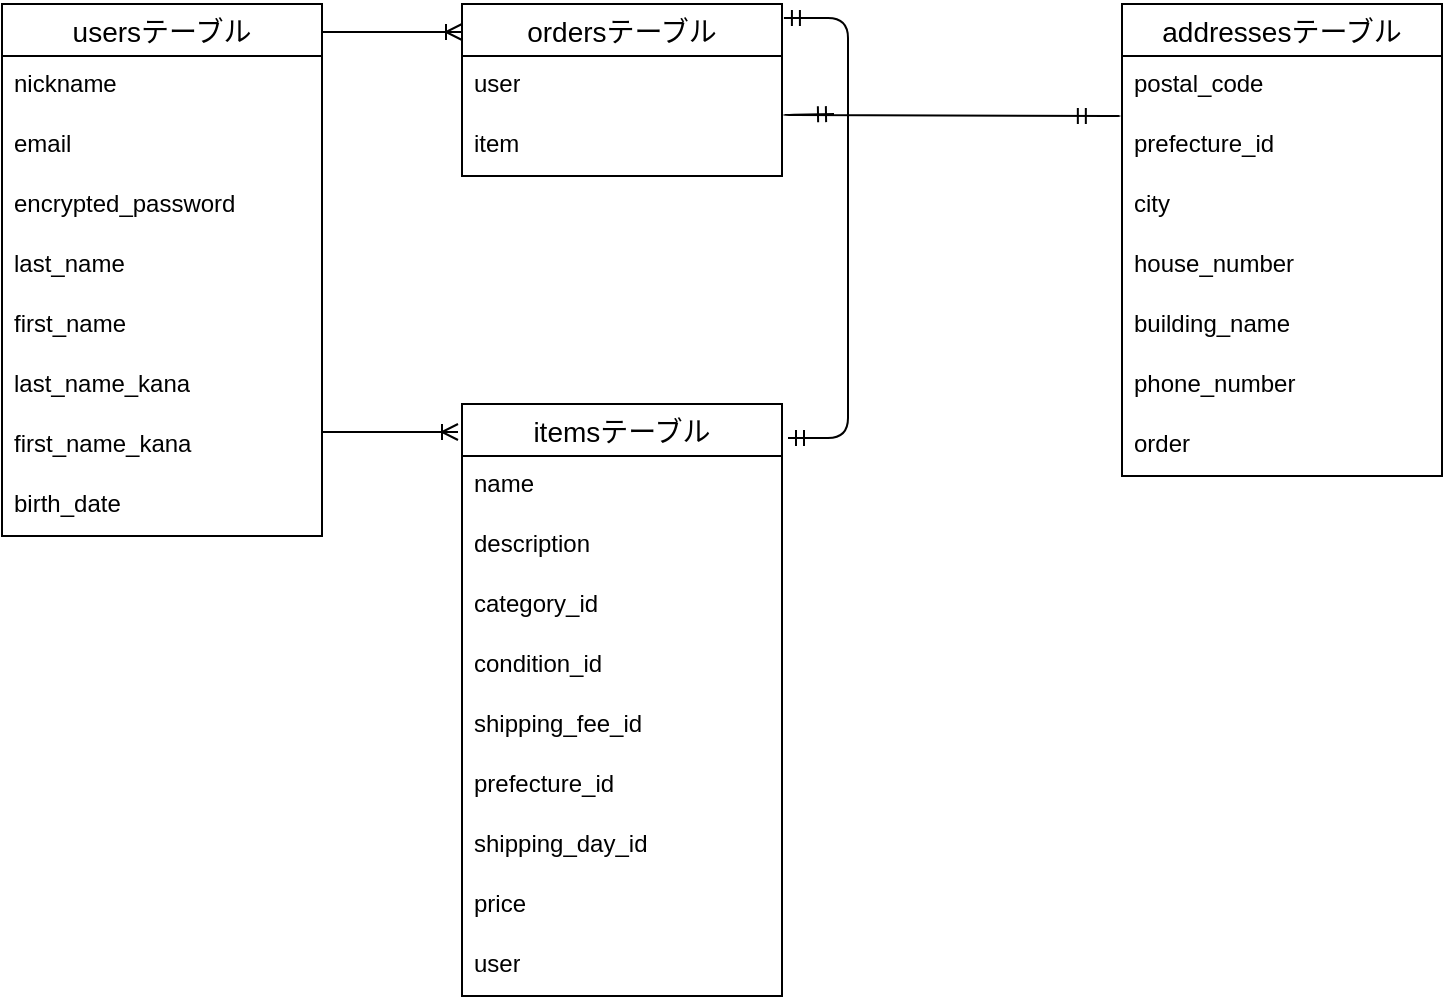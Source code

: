 <mxfile>
    <diagram id="j2y-3naH-rGBGqrGJbQG" name="ページ1">
        <mxGraphModel dx="832" dy="563" grid="1" gridSize="10" guides="1" tooltips="1" connect="1" arrows="1" fold="1" page="1" pageScale="1" pageWidth="827" pageHeight="1169" math="0" shadow="0">
            <root>
                <mxCell id="0"/>
                <mxCell id="1" parent="0"/>
                <mxCell id="ltICvJtI0E-sOJV7XmXg-1" value="usersテーブル" style="swimlane;fontStyle=0;childLayout=stackLayout;horizontal=1;startSize=26;horizontalStack=0;resizeParent=1;resizeParentMax=0;resizeLast=0;collapsible=1;marginBottom=0;align=center;fontSize=14;" parent="1" vertex="1">
                    <mxGeometry x="40" y="240" width="160" height="266" as="geometry"/>
                </mxCell>
                <mxCell id="ltICvJtI0E-sOJV7XmXg-2" value="nickname" style="text;strokeColor=none;fillColor=none;spacingLeft=4;spacingRight=4;overflow=hidden;rotatable=0;points=[[0,0.5],[1,0.5]];portConstraint=eastwest;fontSize=12;whiteSpace=wrap;html=1;" parent="ltICvJtI0E-sOJV7XmXg-1" vertex="1">
                    <mxGeometry y="26" width="160" height="30" as="geometry"/>
                </mxCell>
                <mxCell id="ltICvJtI0E-sOJV7XmXg-3" value="email" style="text;strokeColor=none;fillColor=none;spacingLeft=4;spacingRight=4;overflow=hidden;rotatable=0;points=[[0,0.5],[1,0.5]];portConstraint=eastwest;fontSize=12;whiteSpace=wrap;html=1;" parent="ltICvJtI0E-sOJV7XmXg-1" vertex="1">
                    <mxGeometry y="56" width="160" height="30" as="geometry"/>
                </mxCell>
                <mxCell id="ltICvJtI0E-sOJV7XmXg-4" value="encrypted_password" style="text;strokeColor=none;fillColor=none;spacingLeft=4;spacingRight=4;overflow=hidden;rotatable=0;points=[[0,0.5],[1,0.5]];portConstraint=eastwest;fontSize=12;whiteSpace=wrap;html=1;" parent="ltICvJtI0E-sOJV7XmXg-1" vertex="1">
                    <mxGeometry y="86" width="160" height="30" as="geometry"/>
                </mxCell>
                <mxCell id="ltICvJtI0E-sOJV7XmXg-5" value="last_name" style="text;strokeColor=none;fillColor=none;spacingLeft=4;spacingRight=4;overflow=hidden;rotatable=0;points=[[0,0.5],[1,0.5]];portConstraint=eastwest;fontSize=12;whiteSpace=wrap;html=1;" parent="ltICvJtI0E-sOJV7XmXg-1" vertex="1">
                    <mxGeometry y="116" width="160" height="30" as="geometry"/>
                </mxCell>
                <mxCell id="ltICvJtI0E-sOJV7XmXg-9" value="first_name" style="text;strokeColor=none;fillColor=none;spacingLeft=4;spacingRight=4;overflow=hidden;rotatable=0;points=[[0,0.5],[1,0.5]];portConstraint=eastwest;fontSize=12;whiteSpace=wrap;html=1;" parent="ltICvJtI0E-sOJV7XmXg-1" vertex="1">
                    <mxGeometry y="146" width="160" height="30" as="geometry"/>
                </mxCell>
                <mxCell id="ltICvJtI0E-sOJV7XmXg-8" value="last_name_kana" style="text;strokeColor=none;fillColor=none;spacingLeft=4;spacingRight=4;overflow=hidden;rotatable=0;points=[[0,0.5],[1,0.5]];portConstraint=eastwest;fontSize=12;whiteSpace=wrap;html=1;" parent="ltICvJtI0E-sOJV7XmXg-1" vertex="1">
                    <mxGeometry y="176" width="160" height="30" as="geometry"/>
                </mxCell>
                <mxCell id="ltICvJtI0E-sOJV7XmXg-7" value="first_name_kana" style="text;strokeColor=none;fillColor=none;spacingLeft=4;spacingRight=4;overflow=hidden;rotatable=0;points=[[0,0.5],[1,0.5]];portConstraint=eastwest;fontSize=12;whiteSpace=wrap;html=1;" parent="ltICvJtI0E-sOJV7XmXg-1" vertex="1">
                    <mxGeometry y="206" width="160" height="30" as="geometry"/>
                </mxCell>
                <mxCell id="ltICvJtI0E-sOJV7XmXg-6" value="birth_date" style="text;strokeColor=none;fillColor=none;spacingLeft=4;spacingRight=4;overflow=hidden;rotatable=0;points=[[0,0.5],[1,0.5]];portConstraint=eastwest;fontSize=12;whiteSpace=wrap;html=1;" parent="ltICvJtI0E-sOJV7XmXg-1" vertex="1">
                    <mxGeometry y="236" width="160" height="30" as="geometry"/>
                </mxCell>
                <mxCell id="ltICvJtI0E-sOJV7XmXg-12" value="itemsテーブル" style="swimlane;fontStyle=0;childLayout=stackLayout;horizontal=1;startSize=26;horizontalStack=0;resizeParent=1;resizeParentMax=0;resizeLast=0;collapsible=1;marginBottom=0;align=center;fontSize=14;" parent="1" vertex="1">
                    <mxGeometry x="270" y="440" width="160" height="296" as="geometry"/>
                </mxCell>
                <mxCell id="ltICvJtI0E-sOJV7XmXg-13" value="name" style="text;strokeColor=none;fillColor=none;spacingLeft=4;spacingRight=4;overflow=hidden;rotatable=0;points=[[0,0.5],[1,0.5]];portConstraint=eastwest;fontSize=12;whiteSpace=wrap;html=1;" parent="ltICvJtI0E-sOJV7XmXg-12" vertex="1">
                    <mxGeometry y="26" width="160" height="30" as="geometry"/>
                </mxCell>
                <mxCell id="ltICvJtI0E-sOJV7XmXg-14" value="description" style="text;strokeColor=none;fillColor=none;spacingLeft=4;spacingRight=4;overflow=hidden;rotatable=0;points=[[0,0.5],[1,0.5]];portConstraint=eastwest;fontSize=12;whiteSpace=wrap;html=1;" parent="ltICvJtI0E-sOJV7XmXg-12" vertex="1">
                    <mxGeometry y="56" width="160" height="30" as="geometry"/>
                </mxCell>
                <mxCell id="ltICvJtI0E-sOJV7XmXg-16" value="category_id" style="text;strokeColor=none;fillColor=none;spacingLeft=4;spacingRight=4;overflow=hidden;rotatable=0;points=[[0,0.5],[1,0.5]];portConstraint=eastwest;fontSize=12;whiteSpace=wrap;html=1;" parent="ltICvJtI0E-sOJV7XmXg-12" vertex="1">
                    <mxGeometry y="86" width="160" height="30" as="geometry"/>
                </mxCell>
                <mxCell id="ltICvJtI0E-sOJV7XmXg-17" value="condition_id" style="text;strokeColor=none;fillColor=none;spacingLeft=4;spacingRight=4;overflow=hidden;rotatable=0;points=[[0,0.5],[1,0.5]];portConstraint=eastwest;fontSize=12;whiteSpace=wrap;html=1;" parent="ltICvJtI0E-sOJV7XmXg-12" vertex="1">
                    <mxGeometry y="116" width="160" height="30" as="geometry"/>
                </mxCell>
                <mxCell id="ltICvJtI0E-sOJV7XmXg-18" value="shipping_fee_id" style="text;strokeColor=none;fillColor=none;spacingLeft=4;spacingRight=4;overflow=hidden;rotatable=0;points=[[0,0.5],[1,0.5]];portConstraint=eastwest;fontSize=12;whiteSpace=wrap;html=1;" parent="ltICvJtI0E-sOJV7XmXg-12" vertex="1">
                    <mxGeometry y="146" width="160" height="30" as="geometry"/>
                </mxCell>
                <mxCell id="ltICvJtI0E-sOJV7XmXg-19" value="prefecture_id" style="text;strokeColor=none;fillColor=none;spacingLeft=4;spacingRight=4;overflow=hidden;rotatable=0;points=[[0,0.5],[1,0.5]];portConstraint=eastwest;fontSize=12;whiteSpace=wrap;html=1;" parent="ltICvJtI0E-sOJV7XmXg-12" vertex="1">
                    <mxGeometry y="176" width="160" height="30" as="geometry"/>
                </mxCell>
                <mxCell id="ltICvJtI0E-sOJV7XmXg-20" value="shipping_day_id" style="text;strokeColor=none;fillColor=none;spacingLeft=4;spacingRight=4;overflow=hidden;rotatable=0;points=[[0,0.5],[1,0.5]];portConstraint=eastwest;fontSize=12;whiteSpace=wrap;html=1;" parent="ltICvJtI0E-sOJV7XmXg-12" vertex="1">
                    <mxGeometry y="206" width="160" height="30" as="geometry"/>
                </mxCell>
                <mxCell id="ltICvJtI0E-sOJV7XmXg-21" value="price" style="text;strokeColor=none;fillColor=none;spacingLeft=4;spacingRight=4;overflow=hidden;rotatable=0;points=[[0,0.5],[1,0.5]];portConstraint=eastwest;fontSize=12;whiteSpace=wrap;html=1;" parent="ltICvJtI0E-sOJV7XmXg-12" vertex="1">
                    <mxGeometry y="236" width="160" height="30" as="geometry"/>
                </mxCell>
                <mxCell id="ltICvJtI0E-sOJV7XmXg-23" value="user" style="text;strokeColor=none;fillColor=none;spacingLeft=4;spacingRight=4;overflow=hidden;rotatable=0;points=[[0,0.5],[1,0.5]];portConstraint=eastwest;fontSize=12;whiteSpace=wrap;html=1;" parent="ltICvJtI0E-sOJV7XmXg-12" vertex="1">
                    <mxGeometry y="266" width="160" height="30" as="geometry"/>
                </mxCell>
                <mxCell id="ltICvJtI0E-sOJV7XmXg-25" value="ordersテーブル" style="swimlane;fontStyle=0;childLayout=stackLayout;horizontal=1;startSize=26;horizontalStack=0;resizeParent=1;resizeParentMax=0;resizeLast=0;collapsible=1;marginBottom=0;align=center;fontSize=14;" parent="1" vertex="1">
                    <mxGeometry x="270" y="240" width="160" height="86" as="geometry"/>
                </mxCell>
                <mxCell id="ltICvJtI0E-sOJV7XmXg-26" value="user" style="text;strokeColor=none;fillColor=none;spacingLeft=4;spacingRight=4;overflow=hidden;rotatable=0;points=[[0,0.5],[1,0.5]];portConstraint=eastwest;fontSize=12;whiteSpace=wrap;html=1;" parent="ltICvJtI0E-sOJV7XmXg-25" vertex="1">
                    <mxGeometry y="26" width="160" height="30" as="geometry"/>
                </mxCell>
                <mxCell id="ltICvJtI0E-sOJV7XmXg-27" value="item" style="text;strokeColor=none;fillColor=none;spacingLeft=4;spacingRight=4;overflow=hidden;rotatable=0;points=[[0,0.5],[1,0.5]];portConstraint=eastwest;fontSize=12;whiteSpace=wrap;html=1;" parent="ltICvJtI0E-sOJV7XmXg-25" vertex="1">
                    <mxGeometry y="56" width="160" height="30" as="geometry"/>
                </mxCell>
                <mxCell id="ltICvJtI0E-sOJV7XmXg-37" value="addressesテーブル" style="swimlane;fontStyle=0;childLayout=stackLayout;horizontal=1;startSize=26;horizontalStack=0;resizeParent=1;resizeParentMax=0;resizeLast=0;collapsible=1;marginBottom=0;align=center;fontSize=14;" parent="1" vertex="1">
                    <mxGeometry x="600" y="240" width="160" height="236" as="geometry"/>
                </mxCell>
                <mxCell id="ltICvJtI0E-sOJV7XmXg-38" value="postal_code" style="text;strokeColor=none;fillColor=none;spacingLeft=4;spacingRight=4;overflow=hidden;rotatable=0;points=[[0,0.5],[1,0.5]];portConstraint=eastwest;fontSize=12;whiteSpace=wrap;html=1;" parent="ltICvJtI0E-sOJV7XmXg-37" vertex="1">
                    <mxGeometry y="26" width="160" height="30" as="geometry"/>
                </mxCell>
                <mxCell id="8" value="" style="edgeStyle=entityRelationEdgeStyle;fontSize=12;html=1;endArrow=ERmandOne;startArrow=ERmandOne;exitX=0;exitY=0.3;exitDx=0;exitDy=0;exitPerimeter=0;" parent="ltICvJtI0E-sOJV7XmXg-37" edge="1">
                    <mxGeometry width="100" height="100" relative="1" as="geometry">
                        <mxPoint x="-26.08" y="55.99" as="sourcePoint"/>
                        <mxPoint x="-144" y="55" as="targetPoint"/>
                        <Array as="points">
                            <mxPoint x="-256.08" y="80.99"/>
                            <mxPoint x="-266.08" y="130.99"/>
                        </Array>
                    </mxGeometry>
                </mxCell>
                <mxCell id="ltICvJtI0E-sOJV7XmXg-39" value="prefecture_id" style="text;strokeColor=none;fillColor=none;spacingLeft=4;spacingRight=4;overflow=hidden;rotatable=0;points=[[0,0.5],[1,0.5]];portConstraint=eastwest;fontSize=12;whiteSpace=wrap;html=1;" parent="ltICvJtI0E-sOJV7XmXg-37" vertex="1">
                    <mxGeometry y="56" width="160" height="30" as="geometry"/>
                </mxCell>
                <mxCell id="ltICvJtI0E-sOJV7XmXg-40" value="city" style="text;strokeColor=none;fillColor=none;spacingLeft=4;spacingRight=4;overflow=hidden;rotatable=0;points=[[0,0.5],[1,0.5]];portConstraint=eastwest;fontSize=12;whiteSpace=wrap;html=1;" parent="ltICvJtI0E-sOJV7XmXg-37" vertex="1">
                    <mxGeometry y="86" width="160" height="30" as="geometry"/>
                </mxCell>
                <mxCell id="ltICvJtI0E-sOJV7XmXg-41" value="house_number" style="text;strokeColor=none;fillColor=none;spacingLeft=4;spacingRight=4;overflow=hidden;rotatable=0;points=[[0,0.5],[1,0.5]];portConstraint=eastwest;fontSize=12;whiteSpace=wrap;html=1;" parent="ltICvJtI0E-sOJV7XmXg-37" vertex="1">
                    <mxGeometry y="116" width="160" height="30" as="geometry"/>
                </mxCell>
                <mxCell id="ltICvJtI0E-sOJV7XmXg-42" value="building_name" style="text;strokeColor=none;fillColor=none;spacingLeft=4;spacingRight=4;overflow=hidden;rotatable=0;points=[[0,0.5],[1,0.5]];portConstraint=eastwest;fontSize=12;whiteSpace=wrap;html=1;" parent="ltICvJtI0E-sOJV7XmXg-37" vertex="1">
                    <mxGeometry y="146" width="160" height="30" as="geometry"/>
                </mxCell>
                <mxCell id="ltICvJtI0E-sOJV7XmXg-43" value="phone_number" style="text;strokeColor=none;fillColor=none;spacingLeft=4;spacingRight=4;overflow=hidden;rotatable=0;points=[[0,0.5],[1,0.5]];portConstraint=eastwest;fontSize=12;whiteSpace=wrap;html=1;" parent="ltICvJtI0E-sOJV7XmXg-37" vertex="1">
                    <mxGeometry y="176" width="160" height="30" as="geometry"/>
                </mxCell>
                <mxCell id="ltICvJtI0E-sOJV7XmXg-44" value="order" style="text;strokeColor=none;fillColor=none;spacingLeft=4;spacingRight=4;overflow=hidden;rotatable=0;points=[[0,0.5],[1,0.5]];portConstraint=eastwest;fontSize=12;whiteSpace=wrap;html=1;" parent="ltICvJtI0E-sOJV7XmXg-37" vertex="1">
                    <mxGeometry y="206" width="160" height="30" as="geometry"/>
                </mxCell>
                <mxCell id="ltICvJtI0E-sOJV7XmXg-45" style="html=1;exitX=1;exitY=0.5;exitDx=0;exitDy=0;entryX=0;entryY=0.5;entryDx=0;entryDy=0;strokeColor=none;" parent="1" source="ltICvJtI0E-sOJV7XmXg-5" target="ltICvJtI0E-sOJV7XmXg-17" edge="1">
                    <mxGeometry relative="1" as="geometry"/>
                </mxCell>
                <mxCell id="2" value="" style="edgeStyle=entityRelationEdgeStyle;fontSize=12;html=1;endArrow=ERoneToMany;" parent="1" edge="1">
                    <mxGeometry width="100" height="100" relative="1" as="geometry">
                        <mxPoint x="200" y="254" as="sourcePoint"/>
                        <mxPoint x="270" y="254" as="targetPoint"/>
                    </mxGeometry>
                </mxCell>
                <mxCell id="5" value="" style="edgeStyle=entityRelationEdgeStyle;fontSize=12;html=1;endArrow=ERoneToMany;exitX=1;exitY=0.267;exitDx=0;exitDy=0;exitPerimeter=0;" parent="1" source="ltICvJtI0E-sOJV7XmXg-7" edge="1">
                    <mxGeometry width="100" height="100" relative="1" as="geometry">
                        <mxPoint x="200" y="460" as="sourcePoint"/>
                        <mxPoint x="268" y="454" as="targetPoint"/>
                        <Array as="points">
                            <mxPoint x="230" y="626"/>
                            <mxPoint x="220" y="576"/>
                            <mxPoint x="230" y="626"/>
                        </Array>
                    </mxGeometry>
                </mxCell>
                <mxCell id="7" value="" style="edgeStyle=entityRelationEdgeStyle;fontSize=12;html=1;endArrow=ERmandOne;startArrow=ERmandOne;entryX=1.006;entryY=0.082;entryDx=0;entryDy=0;entryPerimeter=0;" parent="1" target="ltICvJtI0E-sOJV7XmXg-25" edge="1">
                    <mxGeometry width="100" height="100" relative="1" as="geometry">
                        <mxPoint x="433" y="457" as="sourcePoint"/>
                        <mxPoint x="340" y="321" as="targetPoint"/>
                        <Array as="points">
                            <mxPoint x="360" y="350"/>
                            <mxPoint x="350" y="400"/>
                        </Array>
                    </mxGeometry>
                </mxCell>
            </root>
        </mxGraphModel>
    </diagram>
</mxfile>